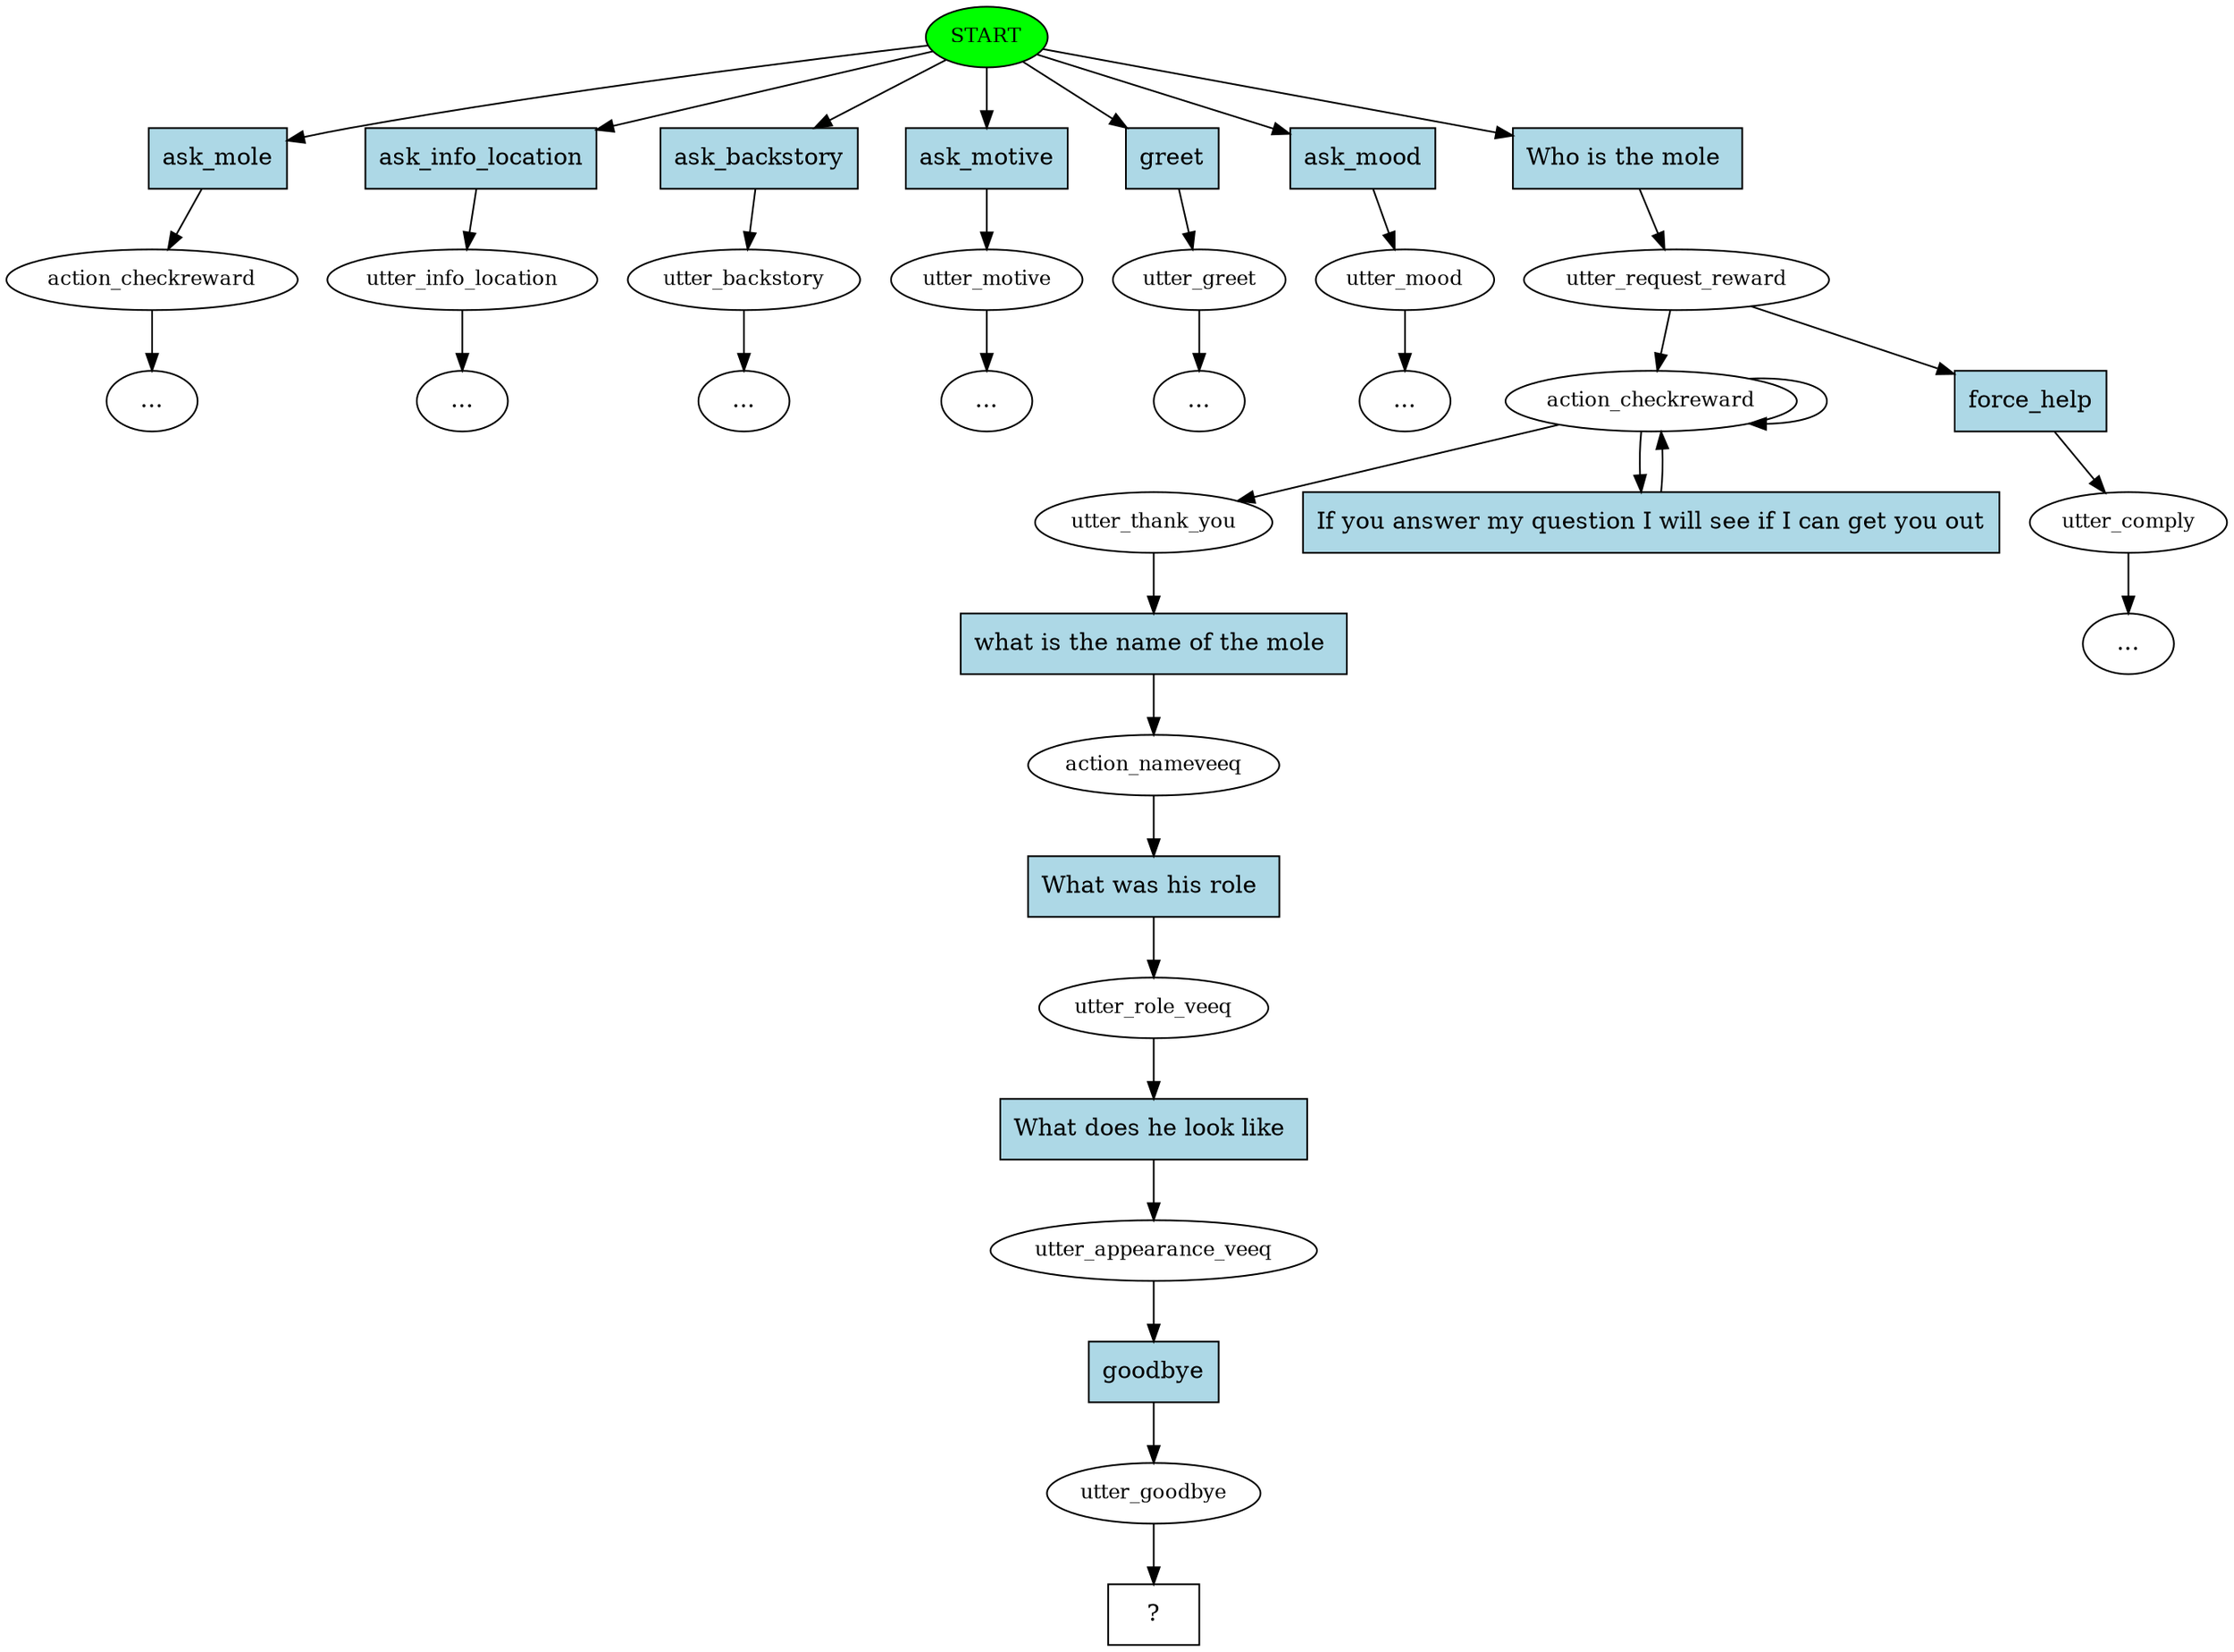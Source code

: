 digraph  {
0 [label=START, fillcolor=green, style=filled, fontsize=12, class="start active"];
1 [label=action_checkreward, fontsize=12, class=""];
2 [label=utter_info_location, fontsize=12, class=""];
3 [label=utter_backstory, fontsize=12, class=""];
"-5" [label="...", class=ellipsis];
7 [label=utter_motive, fontsize=12, class=""];
"-9" [label="...", class=ellipsis];
"-10" [label="...", class=ellipsis];
9 [label=utter_greet, fontsize=12, class=""];
10 [label=utter_mood, fontsize=12, class=""];
"-12" [label="...", class=ellipsis];
"-13" [label="...", class=ellipsis];
"-14" [label="...", class=ellipsis];
13 [label=utter_request_reward, fontsize=12, class=active];
14 [label=utter_comply, fontsize=12, class=""];
"-15" [label="...", class=ellipsis];
16 [label=action_checkreward, fontsize=12, class=active];
19 [label=utter_thank_you, fontsize=12, class=active];
20 [label=action_nameveeq, fontsize=12, class=active];
21 [label=utter_role_veeq, fontsize=12, class=active];
22 [label=utter_appearance_veeq, fontsize=12, class=active];
23 [label=utter_goodbye, fontsize=12, class=active];
24 [label="  ?  ", shape=rect, class="intent dashed active"];
25 [label=ask_mole, shape=rect, style=filled, fillcolor=lightblue, class=intent];
26 [label=ask_info_location, shape=rect, style=filled, fillcolor=lightblue, class=intent];
27 [label=ask_backstory, shape=rect, style=filled, fillcolor=lightblue, class=intent];
28 [label=ask_motive, shape=rect, style=filled, fillcolor=lightblue, class=intent];
29 [label=greet, shape=rect, style=filled, fillcolor=lightblue, class=intent];
30 [label=ask_mood, shape=rect, style=filled, fillcolor=lightblue, class=intent];
31 [label="Who is the mole ", shape=rect, style=filled, fillcolor=lightblue, class="intent active"];
32 [label=force_help, shape=rect, style=filled, fillcolor=lightblue, class=intent];
33 [label="If you answer my question I will see if I can get you out", shape=rect, style=filled, fillcolor=lightblue, class="intent active"];
34 [label="what is the name of the mole ", shape=rect, style=filled, fillcolor=lightblue, class="intent active"];
35 [label="What was his role ", shape=rect, style=filled, fillcolor=lightblue, class="intent active"];
36 [label="What does he look like ", shape=rect, style=filled, fillcolor=lightblue, class="intent active"];
37 [label=goodbye, shape=rect, style=filled, fillcolor=lightblue, class="intent active"];
0 -> 25  [key=0, class=""];
0 -> 26  [key=0, class=""];
0 -> 27  [key=0, class=""];
0 -> 28  [key=0, class=""];
0 -> 29  [key=0, class=""];
0 -> 30  [key=0, class=""];
0 -> 31  [key=0, class=active];
1 -> "-14"  [key=NONE, label="", class=""];
2 -> "-10"  [key=NONE, label="", class=""];
3 -> "-5"  [key=NONE, label="", class=""];
7 -> "-9"  [key=NONE, label="", class=""];
9 -> "-13"  [key=NONE, label="", class=""];
10 -> "-12"  [key=NONE, label="", class=""];
13 -> 16  [key=NONE, label="", class=active];
13 -> 32  [key=0, class=""];
14 -> "-15"  [key=NONE, label="", class=""];
16 -> 16  [key=NONE, label="", class=active];
16 -> 19  [key=NONE, label="", class=active];
16 -> 33  [key=0, class=active];
19 -> 34  [key=0, class=active];
20 -> 35  [key=0, class=active];
21 -> 36  [key=0, class=active];
22 -> 37  [key=0, class=active];
23 -> 24  [key=NONE, label="", class=active];
25 -> 1  [key=0, class=""];
26 -> 2  [key=0, class=""];
27 -> 3  [key=0, class=""];
28 -> 7  [key=0, class=""];
29 -> 9  [key=0, class=""];
30 -> 10  [key=0, class=""];
31 -> 13  [key=0, class=active];
32 -> 14  [key=0, class=""];
33 -> 16  [key=0, class=active];
34 -> 20  [key=0, class=active];
35 -> 21  [key=0, class=active];
36 -> 22  [key=0, class=active];
37 -> 23  [key=0, class=active];
}
